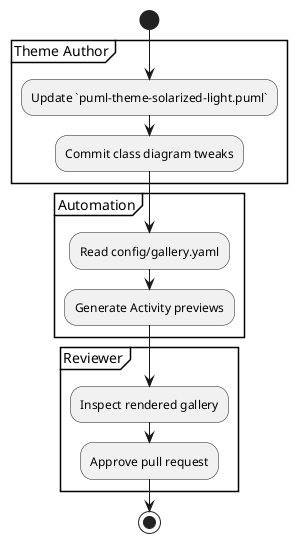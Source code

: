 @startuml
start
partition "Theme Author" {
  :Update `puml-theme-solarized-light.puml`;
  :Commit class diagram tweaks;
}
partition "Automation" {
  :Read config/gallery.yaml;
  :Generate Activity previews;
}
partition "Reviewer" {
  :Inspect rendered gallery;
  :Approve pull request;
}
stop
@enduml
